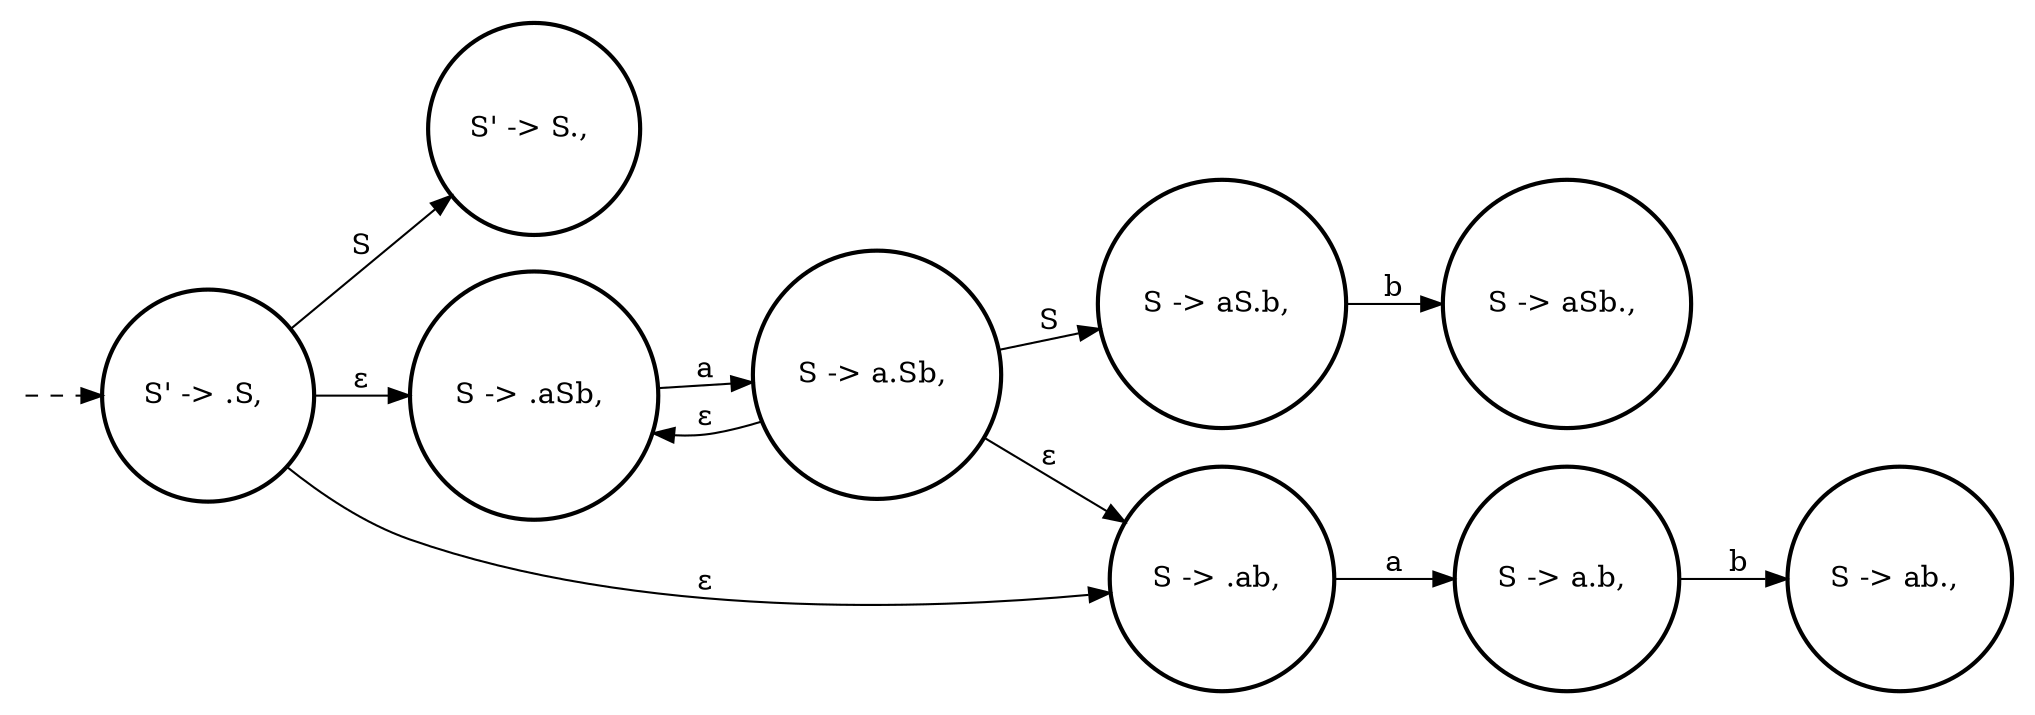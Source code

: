 digraph G {
margin=0.1;
rankdir=LR;
start [height=0, label="", shape=plaintext, width=0];
2904124580832 [label="S' -> .S, ", shape=circle, style=bold];
2904124580976 [label="S' -> S., ", shape=circle, style=bold];
2904124580832 -> 2904124580976  [label=S, labeldistance=2];
2904124581264 [label="S -> .aSb, ", shape=circle, style=bold];
2904124581696 [label="S -> a.Sb, ", shape=circle, style=bold];
2904124581840 [label="S -> aS.b, ", shape=circle, style=bold];
2904124582176 [label="S -> aSb., ", shape=circle, style=bold];
2904124581840 -> 2904124582176  [label=b, labeldistance=2];
2904124581696 -> 2904124581840  [label=S, labeldistance=2];
2904124581696 -> 2904124581264  [label="ε", labeldistance=2];
2904124581312 [label="S -> .ab, ", shape=circle, style=bold];
2904124581408 [label="S -> a.b, ", shape=circle, style=bold];
2904124581552 [label="S -> ab., ", shape=circle, style=bold];
2904124581408 -> 2904124581552  [label=b, labeldistance=2];
2904124581312 -> 2904124581408  [label=a, labeldistance=2];
2904124581696 -> 2904124581312  [label="ε", labeldistance=2];
2904124581264 -> 2904124581696  [label=a, labeldistance=2];
2904124580832 -> 2904124581264  [label="ε", labeldistance=2];
2904124580832 -> 2904124581312  [label="ε", labeldistance=2];
start -> 2904124580832  [label="", style=dashed];
}

